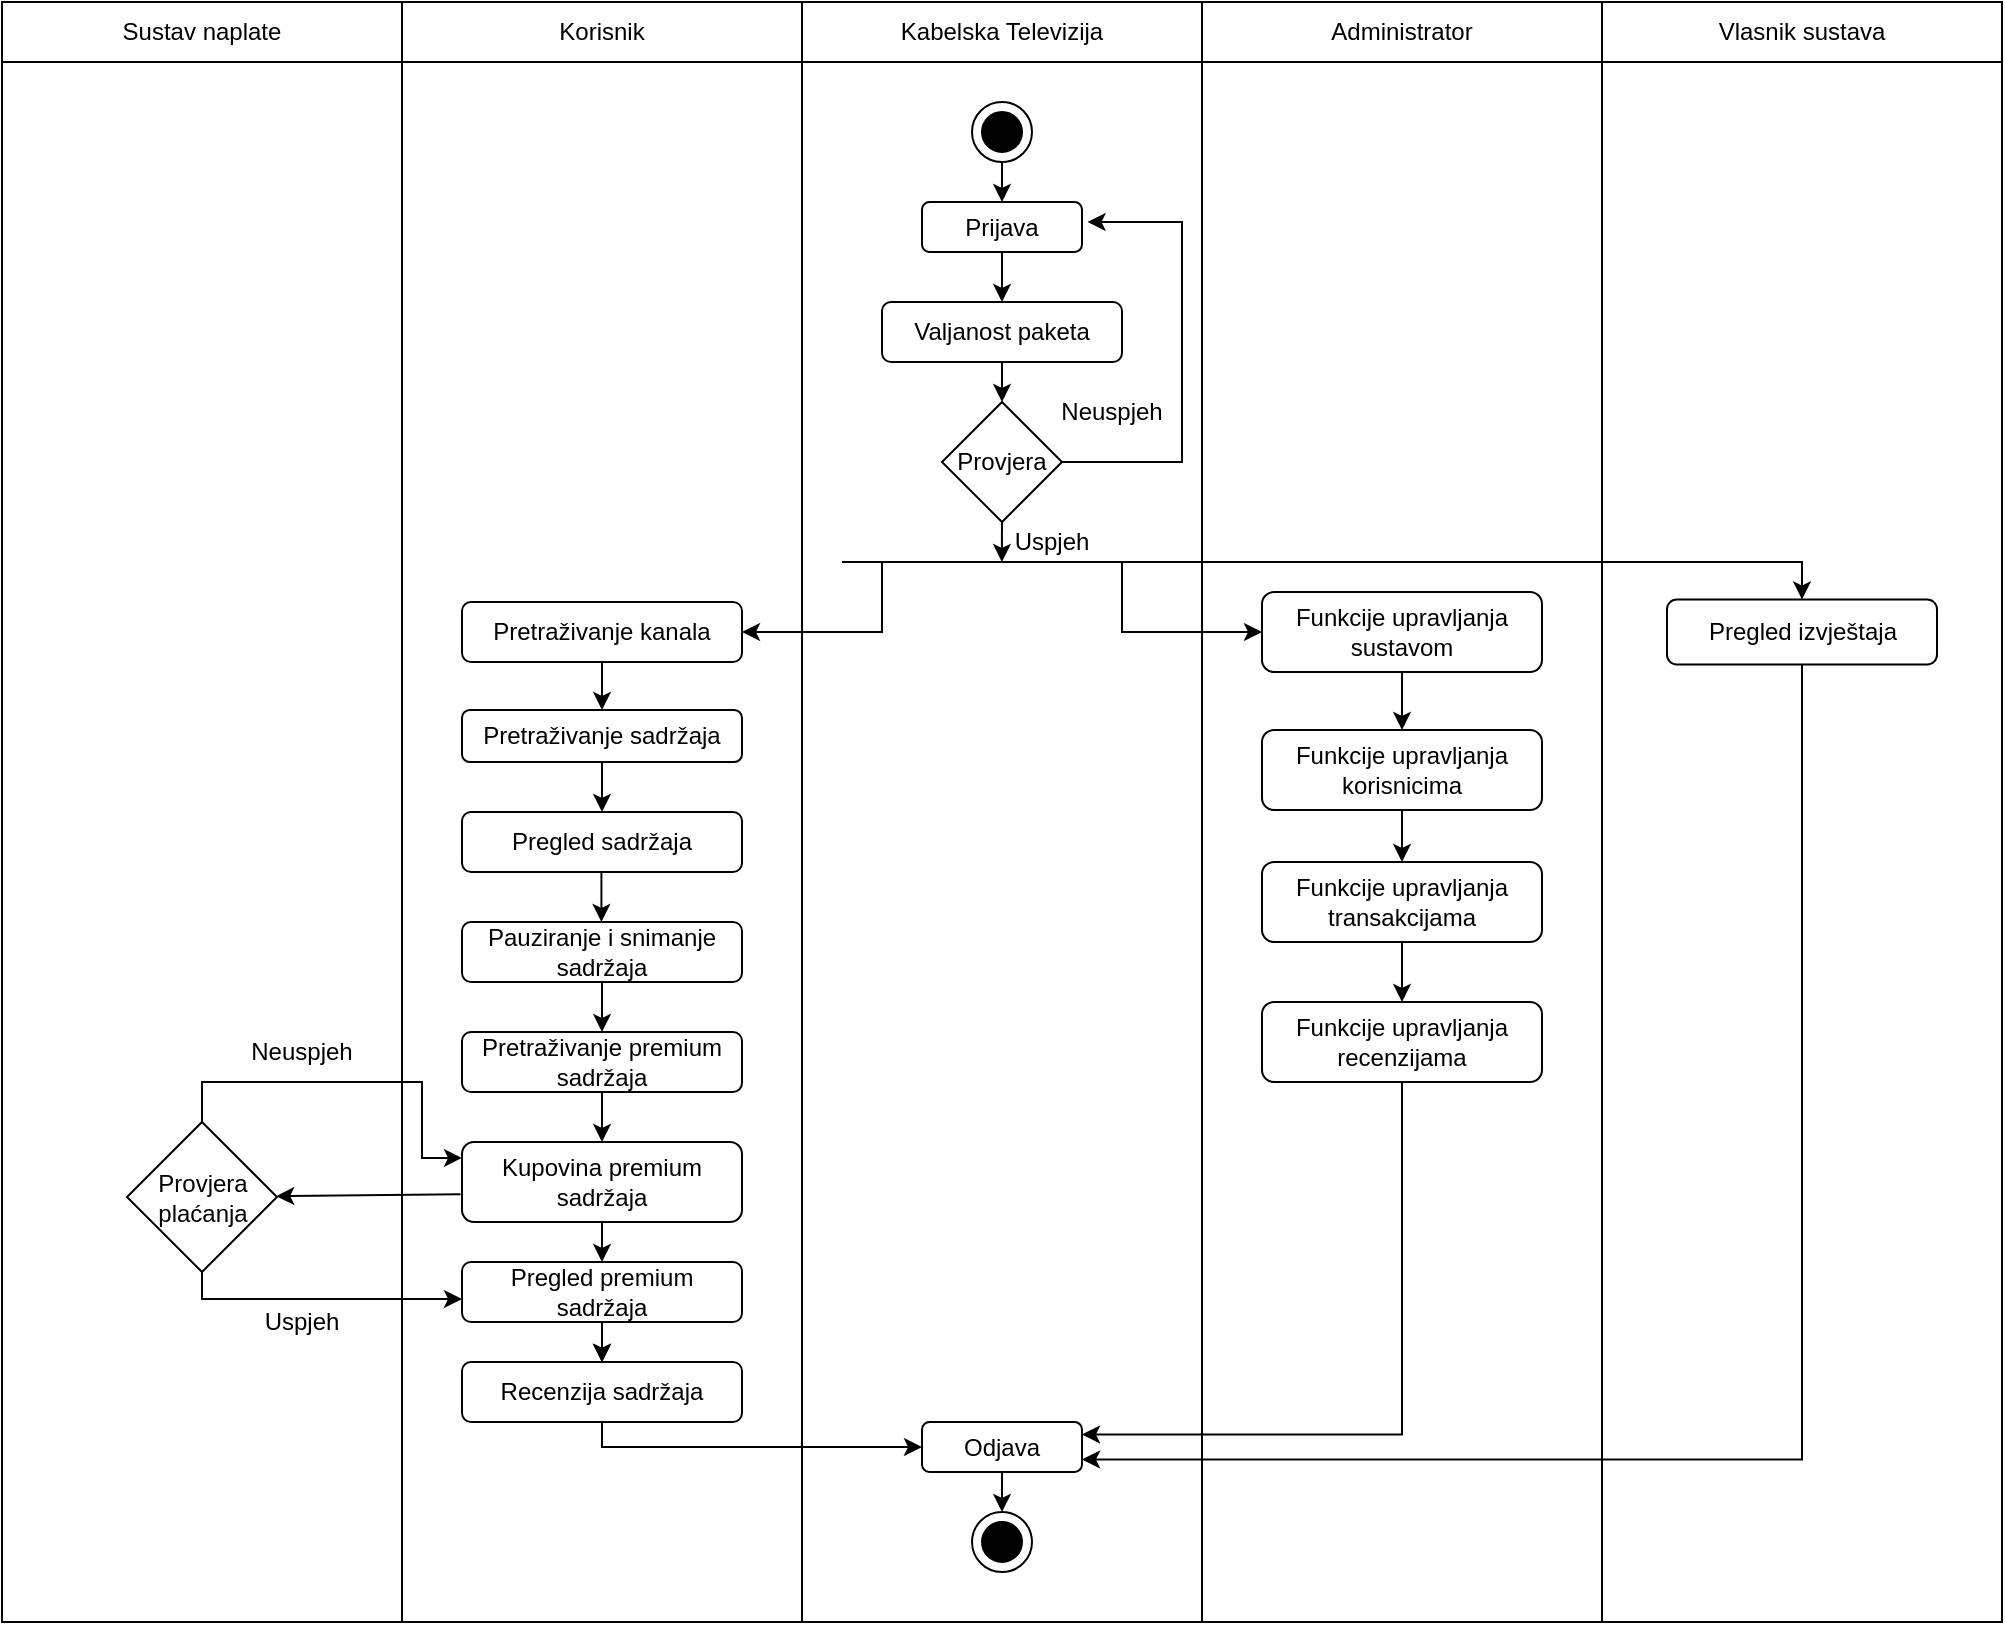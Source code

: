 <mxfile version="21.7.1" type="device">
  <diagram id="07fea595-8f29-1299-0266-81d95cde20df" name="Page-1">
    <mxGraphModel dx="1112" dy="481" grid="1" gridSize="10" guides="1" tooltips="1" connect="1" arrows="1" fold="1" page="1" pageScale="1" pageWidth="1169" pageHeight="827" background="#ffffff" math="0" shadow="0">
      <root>
        <mxCell id="0" />
        <mxCell id="1" parent="0" />
        <mxCell id="k4BbUaHCwSgezbctOqtj-11" value="" style="rounded=0;whiteSpace=wrap;html=1;" vertex="1" parent="1">
          <mxGeometry x="150" y="90" width="200" height="780" as="geometry" />
        </mxCell>
        <mxCell id="k4BbUaHCwSgezbctOqtj-12" value="" style="rounded=0;whiteSpace=wrap;html=1;" vertex="1" parent="1">
          <mxGeometry x="350" y="90" width="200" height="780" as="geometry" />
        </mxCell>
        <mxCell id="k4BbUaHCwSgezbctOqtj-13" value="" style="rounded=0;whiteSpace=wrap;html=1;" vertex="1" parent="1">
          <mxGeometry x="550" y="90" width="200" height="780" as="geometry" />
        </mxCell>
        <mxCell id="k4BbUaHCwSgezbctOqtj-14" value="" style="rounded=0;whiteSpace=wrap;html=1;" vertex="1" parent="1">
          <mxGeometry x="750" y="90" width="200" height="780" as="geometry" />
        </mxCell>
        <mxCell id="k4BbUaHCwSgezbctOqtj-15" value="Korisnik" style="rounded=0;whiteSpace=wrap;html=1;" vertex="1" parent="1">
          <mxGeometry x="350" y="60" width="200" height="30" as="geometry" />
        </mxCell>
        <mxCell id="k4BbUaHCwSgezbctOqtj-16" value="Sustav naplate" style="rounded=0;whiteSpace=wrap;html=1;" vertex="1" parent="1">
          <mxGeometry x="150" y="60" width="200" height="30" as="geometry" />
        </mxCell>
        <mxCell id="k4BbUaHCwSgezbctOqtj-17" value="Kabelska Televizija" style="rounded=0;whiteSpace=wrap;html=1;" vertex="1" parent="1">
          <mxGeometry x="550" y="60" width="200" height="30" as="geometry" />
        </mxCell>
        <mxCell id="k4BbUaHCwSgezbctOqtj-18" value="Administrator" style="rounded=0;whiteSpace=wrap;html=1;" vertex="1" parent="1">
          <mxGeometry x="750" y="60" width="200" height="30" as="geometry" />
        </mxCell>
        <mxCell id="k4BbUaHCwSgezbctOqtj-19" style="edgeStyle=orthogonalEdgeStyle;rounded=0;orthogonalLoop=1;jettySize=auto;html=1;exitX=0.5;exitY=1;exitDx=0;exitDy=0;entryX=0.5;entryY=0;entryDx=0;entryDy=0;" edge="1" parent="1" source="k4BbUaHCwSgezbctOqtj-20" target="k4BbUaHCwSgezbctOqtj-22">
          <mxGeometry relative="1" as="geometry" />
        </mxCell>
        <mxCell id="k4BbUaHCwSgezbctOqtj-20" value="" style="ellipse;whiteSpace=wrap;html=1;aspect=fixed;" vertex="1" parent="1">
          <mxGeometry x="635" y="110" width="30" height="30" as="geometry" />
        </mxCell>
        <mxCell id="k4BbUaHCwSgezbctOqtj-21" style="edgeStyle=orthogonalEdgeStyle;rounded=0;orthogonalLoop=1;jettySize=auto;html=1;exitX=0.5;exitY=1;exitDx=0;exitDy=0;entryX=0.5;entryY=0;entryDx=0;entryDy=0;" edge="1" parent="1" source="k4BbUaHCwSgezbctOqtj-22" target="k4BbUaHCwSgezbctOqtj-24">
          <mxGeometry relative="1" as="geometry" />
        </mxCell>
        <mxCell id="k4BbUaHCwSgezbctOqtj-22" value="Prijava" style="rounded=1;whiteSpace=wrap;html=1;" vertex="1" parent="1">
          <mxGeometry x="610" y="160" width="80" height="25" as="geometry" />
        </mxCell>
        <mxCell id="k4BbUaHCwSgezbctOqtj-23" style="edgeStyle=orthogonalEdgeStyle;rounded=0;orthogonalLoop=1;jettySize=auto;html=1;exitX=0.5;exitY=1;exitDx=0;exitDy=0;entryX=0.5;entryY=0;entryDx=0;entryDy=0;" edge="1" parent="1" source="k4BbUaHCwSgezbctOqtj-24" target="k4BbUaHCwSgezbctOqtj-27">
          <mxGeometry relative="1" as="geometry" />
        </mxCell>
        <mxCell id="k4BbUaHCwSgezbctOqtj-24" value="Valjanost paketa" style="rounded=1;whiteSpace=wrap;html=1;" vertex="1" parent="1">
          <mxGeometry x="590" y="210" width="120" height="30" as="geometry" />
        </mxCell>
        <mxCell id="k4BbUaHCwSgezbctOqtj-25" style="edgeStyle=orthogonalEdgeStyle;rounded=0;orthogonalLoop=1;jettySize=auto;html=1;exitX=1;exitY=0.5;exitDx=0;exitDy=0;entryX=1;entryY=0.5;entryDx=0;entryDy=0;" edge="1" parent="1">
          <mxGeometry relative="1" as="geometry">
            <Array as="points">
              <mxPoint x="740" y="290" />
              <mxPoint x="740" y="170" />
            </Array>
            <mxPoint x="635" y="290.0" as="sourcePoint" />
            <mxPoint x="692.8" y="170" as="targetPoint" />
          </mxGeometry>
        </mxCell>
        <mxCell id="k4BbUaHCwSgezbctOqtj-26" style="edgeStyle=orthogonalEdgeStyle;rounded=0;orthogonalLoop=1;jettySize=auto;html=1;exitX=0.5;exitY=1;exitDx=0;exitDy=0;" edge="1" parent="1" source="k4BbUaHCwSgezbctOqtj-27">
          <mxGeometry relative="1" as="geometry">
            <mxPoint x="649.944" y="340" as="targetPoint" />
          </mxGeometry>
        </mxCell>
        <mxCell id="k4BbUaHCwSgezbctOqtj-27" value="Provjera" style="rhombus;whiteSpace=wrap;html=1;" vertex="1" parent="1">
          <mxGeometry x="620" y="260" width="60" height="60" as="geometry" />
        </mxCell>
        <mxCell id="k4BbUaHCwSgezbctOqtj-28" value="Vlasnik sustava" style="rounded=0;whiteSpace=wrap;html=1;" vertex="1" parent="1">
          <mxGeometry x="950" y="60" width="200" height="30" as="geometry" />
        </mxCell>
        <mxCell id="k4BbUaHCwSgezbctOqtj-29" value="" style="rounded=0;whiteSpace=wrap;html=1;" vertex="1" parent="1">
          <mxGeometry x="950" y="90" width="200" height="780" as="geometry" />
        </mxCell>
        <mxCell id="k4BbUaHCwSgezbctOqtj-30" value="" style="ellipse;whiteSpace=wrap;html=1;aspect=fixed;fillColor=#000000;" vertex="1" parent="1">
          <mxGeometry x="640" y="115" width="20" height="20" as="geometry" />
        </mxCell>
        <mxCell id="k4BbUaHCwSgezbctOqtj-31" value="Neuspjeh" style="text;html=1;strokeColor=none;fillColor=none;align=center;verticalAlign=middle;whiteSpace=wrap;rounded=0;" vertex="1" parent="1">
          <mxGeometry x="680" y="250" width="50" height="30" as="geometry" />
        </mxCell>
        <mxCell id="k4BbUaHCwSgezbctOqtj-32" value="" style="endArrow=none;html=1;rounded=0;" edge="1" parent="1">
          <mxGeometry width="50" height="50" relative="1" as="geometry">
            <mxPoint x="650" y="340" as="sourcePoint" />
            <mxPoint x="710" y="340" as="targetPoint" />
          </mxGeometry>
        </mxCell>
        <mxCell id="k4BbUaHCwSgezbctOqtj-33" value="" style="endArrow=none;html=1;rounded=0;" edge="1" parent="1">
          <mxGeometry width="50" height="50" relative="1" as="geometry">
            <mxPoint x="570" y="340" as="sourcePoint" />
            <mxPoint x="650" y="340" as="targetPoint" />
          </mxGeometry>
        </mxCell>
        <mxCell id="k4BbUaHCwSgezbctOqtj-34" value="Uspjeh" style="text;html=1;strokeColor=none;fillColor=none;align=center;verticalAlign=middle;whiteSpace=wrap;rounded=0;" vertex="1" parent="1">
          <mxGeometry x="650" y="320" width="50" height="20" as="geometry" />
        </mxCell>
        <mxCell id="k4BbUaHCwSgezbctOqtj-35" style="edgeStyle=orthogonalEdgeStyle;rounded=0;orthogonalLoop=1;jettySize=auto;html=1;exitX=0.5;exitY=1;exitDx=0;exitDy=0;entryX=0.5;entryY=0;entryDx=0;entryDy=0;" edge="1" parent="1" source="k4BbUaHCwSgezbctOqtj-36" target="k4BbUaHCwSgezbctOqtj-42">
          <mxGeometry relative="1" as="geometry" />
        </mxCell>
        <mxCell id="k4BbUaHCwSgezbctOqtj-36" value="Pretraživanje kanala" style="rounded=1;whiteSpace=wrap;html=1;" vertex="1" parent="1">
          <mxGeometry x="380" y="360" width="140" height="30" as="geometry" />
        </mxCell>
        <mxCell id="k4BbUaHCwSgezbctOqtj-37" style="edgeStyle=orthogonalEdgeStyle;rounded=0;orthogonalLoop=1;jettySize=auto;html=1;exitX=0.5;exitY=1;exitDx=0;exitDy=0;entryX=0.5;entryY=0;entryDx=0;entryDy=0;" edge="1" parent="1" source="k4BbUaHCwSgezbctOqtj-38" target="k4BbUaHCwSgezbctOqtj-53">
          <mxGeometry relative="1" as="geometry" />
        </mxCell>
        <mxCell id="k4BbUaHCwSgezbctOqtj-38" value="Funkcije upravljanja sustavom" style="rounded=1;whiteSpace=wrap;html=1;" vertex="1" parent="1">
          <mxGeometry x="780" y="355" width="140" height="40" as="geometry" />
        </mxCell>
        <mxCell id="k4BbUaHCwSgezbctOqtj-39" value="" style="endArrow=classic;html=1;rounded=0;entryX=1;entryY=0.5;entryDx=0;entryDy=0;" edge="1" parent="1" target="k4BbUaHCwSgezbctOqtj-36">
          <mxGeometry width="50" height="50" relative="1" as="geometry">
            <mxPoint x="590" y="340" as="sourcePoint" />
            <mxPoint x="700" y="390" as="targetPoint" />
            <Array as="points">
              <mxPoint x="590" y="375" />
            </Array>
          </mxGeometry>
        </mxCell>
        <mxCell id="k4BbUaHCwSgezbctOqtj-40" value="" style="endArrow=classic;html=1;rounded=0;entryX=0;entryY=0.5;entryDx=0;entryDy=0;" edge="1" parent="1" target="k4BbUaHCwSgezbctOqtj-38">
          <mxGeometry width="50" height="50" relative="1" as="geometry">
            <mxPoint x="710" y="340" as="sourcePoint" />
            <mxPoint x="700" y="390" as="targetPoint" />
            <Array as="points">
              <mxPoint x="710" y="375" />
            </Array>
          </mxGeometry>
        </mxCell>
        <mxCell id="k4BbUaHCwSgezbctOqtj-41" style="edgeStyle=orthogonalEdgeStyle;rounded=0;orthogonalLoop=1;jettySize=auto;html=1;exitX=0.5;exitY=1;exitDx=0;exitDy=0;entryX=0.5;entryY=0;entryDx=0;entryDy=0;" edge="1" parent="1" source="k4BbUaHCwSgezbctOqtj-42" target="k4BbUaHCwSgezbctOqtj-44">
          <mxGeometry relative="1" as="geometry" />
        </mxCell>
        <mxCell id="k4BbUaHCwSgezbctOqtj-42" value="Pretraživanje sadržaja" style="rounded=1;whiteSpace=wrap;html=1;" vertex="1" parent="1">
          <mxGeometry x="380" y="414" width="140" height="26" as="geometry" />
        </mxCell>
        <mxCell id="k4BbUaHCwSgezbctOqtj-44" value="Pregled sadržaja" style="rounded=1;whiteSpace=wrap;html=1;" vertex="1" parent="1">
          <mxGeometry x="380" y="465" width="140" height="30" as="geometry" />
        </mxCell>
        <mxCell id="k4BbUaHCwSgezbctOqtj-48" style="edgeStyle=orthogonalEdgeStyle;rounded=0;orthogonalLoop=1;jettySize=auto;html=1;exitX=0.5;exitY=1;exitDx=0;exitDy=0;entryX=0.5;entryY=0;entryDx=0;entryDy=0;" edge="1" parent="1" source="k4BbUaHCwSgezbctOqtj-49" target="k4BbUaHCwSgezbctOqtj-59">
          <mxGeometry relative="1" as="geometry" />
        </mxCell>
        <mxCell id="k4BbUaHCwSgezbctOqtj-49" value="Pauziranje i snimanje&lt;br&gt;sadržaja" style="rounded=1;whiteSpace=wrap;html=1;" vertex="1" parent="1">
          <mxGeometry x="380" y="520" width="140" height="30" as="geometry" />
        </mxCell>
        <mxCell id="k4BbUaHCwSgezbctOqtj-52" style="edgeStyle=orthogonalEdgeStyle;rounded=0;orthogonalLoop=1;jettySize=auto;html=1;exitX=0.5;exitY=1;exitDx=0;exitDy=0;entryX=0.5;entryY=0;entryDx=0;entryDy=0;" edge="1" parent="1" source="k4BbUaHCwSgezbctOqtj-53" target="k4BbUaHCwSgezbctOqtj-55">
          <mxGeometry relative="1" as="geometry" />
        </mxCell>
        <mxCell id="k4BbUaHCwSgezbctOqtj-53" value="Funkcije upravljanja korisnicima" style="rounded=1;whiteSpace=wrap;html=1;" vertex="1" parent="1">
          <mxGeometry x="780" y="424" width="140" height="40" as="geometry" />
        </mxCell>
        <mxCell id="k4BbUaHCwSgezbctOqtj-54" style="edgeStyle=orthogonalEdgeStyle;rounded=0;orthogonalLoop=1;jettySize=auto;html=1;exitX=0.5;exitY=1;exitDx=0;exitDy=0;entryX=0.5;entryY=0;entryDx=0;entryDy=0;" edge="1" parent="1" source="k4BbUaHCwSgezbctOqtj-55" target="k4BbUaHCwSgezbctOqtj-57">
          <mxGeometry relative="1" as="geometry" />
        </mxCell>
        <mxCell id="k4BbUaHCwSgezbctOqtj-55" value="Funkcije upravljanja transakcijama" style="rounded=1;whiteSpace=wrap;html=1;" vertex="1" parent="1">
          <mxGeometry x="780" y="490" width="140" height="40" as="geometry" />
        </mxCell>
        <mxCell id="k4BbUaHCwSgezbctOqtj-56" style="edgeStyle=orthogonalEdgeStyle;rounded=0;orthogonalLoop=1;jettySize=auto;html=1;exitX=0.5;exitY=1;exitDx=0;exitDy=0;entryX=1;entryY=0.25;entryDx=0;entryDy=0;" edge="1" parent="1" source="k4BbUaHCwSgezbctOqtj-57" target="k4BbUaHCwSgezbctOqtj-64">
          <mxGeometry relative="1" as="geometry" />
        </mxCell>
        <mxCell id="k4BbUaHCwSgezbctOqtj-57" value="Funkcije upravljanja recenzijama" style="rounded=1;whiteSpace=wrap;html=1;" vertex="1" parent="1">
          <mxGeometry x="780" y="560" width="140" height="40" as="geometry" />
        </mxCell>
        <mxCell id="k4BbUaHCwSgezbctOqtj-59" value="Pretraživanje premium&lt;br style=&quot;border-color: var(--border-color);&quot;&gt;sadržaja" style="rounded=1;whiteSpace=wrap;html=1;" vertex="1" parent="1">
          <mxGeometry x="380" y="575" width="140" height="30" as="geometry" />
        </mxCell>
        <mxCell id="k4BbUaHCwSgezbctOqtj-60" style="edgeStyle=orthogonalEdgeStyle;rounded=0;orthogonalLoop=1;jettySize=auto;html=1;exitX=0.5;exitY=1;exitDx=0;exitDy=0;entryX=1;entryY=0.75;entryDx=0;entryDy=0;" edge="1" parent="1" source="k4BbUaHCwSgezbctOqtj-61" target="k4BbUaHCwSgezbctOqtj-64">
          <mxGeometry relative="1" as="geometry" />
        </mxCell>
        <mxCell id="k4BbUaHCwSgezbctOqtj-61" value="Pregled izvještaja" style="rounded=1;whiteSpace=wrap;html=1;" vertex="1" parent="1">
          <mxGeometry x="982.5" y="358.75" width="135" height="32.5" as="geometry" />
        </mxCell>
        <mxCell id="k4BbUaHCwSgezbctOqtj-62" value="" style="endArrow=classic;html=1;rounded=0;entryX=0.5;entryY=0;entryDx=0;entryDy=0;" edge="1" parent="1" target="k4BbUaHCwSgezbctOqtj-61">
          <mxGeometry width="50" height="50" relative="1" as="geometry">
            <mxPoint x="710" y="340" as="sourcePoint" />
            <mxPoint x="790" y="430" as="targetPoint" />
            <Array as="points">
              <mxPoint x="1050" y="340" />
            </Array>
          </mxGeometry>
        </mxCell>
        <mxCell id="k4BbUaHCwSgezbctOqtj-63" style="edgeStyle=orthogonalEdgeStyle;rounded=0;orthogonalLoop=1;jettySize=auto;html=1;exitX=0.5;exitY=1;exitDx=0;exitDy=0;entryX=0.5;entryY=0;entryDx=0;entryDy=0;" edge="1" parent="1" source="k4BbUaHCwSgezbctOqtj-64" target="k4BbUaHCwSgezbctOqtj-65">
          <mxGeometry relative="1" as="geometry" />
        </mxCell>
        <mxCell id="k4BbUaHCwSgezbctOqtj-64" value="Odjava" style="rounded=1;whiteSpace=wrap;html=1;" vertex="1" parent="1">
          <mxGeometry x="610" y="770" width="80" height="25" as="geometry" />
        </mxCell>
        <mxCell id="k4BbUaHCwSgezbctOqtj-65" value="" style="ellipse;whiteSpace=wrap;html=1;aspect=fixed;" vertex="1" parent="1">
          <mxGeometry x="635" y="815" width="30" height="30" as="geometry" />
        </mxCell>
        <mxCell id="k4BbUaHCwSgezbctOqtj-66" value="" style="ellipse;whiteSpace=wrap;html=1;aspect=fixed;fillColor=#000000;" vertex="1" parent="1">
          <mxGeometry x="640" y="820" width="20" height="20" as="geometry" />
        </mxCell>
        <mxCell id="k4BbUaHCwSgezbctOqtj-71" style="edgeStyle=orthogonalEdgeStyle;rounded=0;orthogonalLoop=1;jettySize=auto;html=1;exitX=0.5;exitY=1;exitDx=0;exitDy=0;entryX=0;entryY=0.5;entryDx=0;entryDy=0;" edge="1" parent="1">
          <mxGeometry relative="1" as="geometry">
            <mxPoint x="450" y="770" as="sourcePoint" />
            <mxPoint x="610" y="782.5" as="targetPoint" />
            <Array as="points">
              <mxPoint x="450" y="782.51" />
            </Array>
          </mxGeometry>
        </mxCell>
        <mxCell id="k4BbUaHCwSgezbctOqtj-72" style="edgeStyle=orthogonalEdgeStyle;rounded=0;orthogonalLoop=1;jettySize=auto;html=1;exitX=0.5;exitY=1;exitDx=0;exitDy=0;entryX=0.5;entryY=0;entryDx=0;entryDy=0;" edge="1" parent="1" target="k4BbUaHCwSgezbctOqtj-73" source="k4BbUaHCwSgezbctOqtj-59">
          <mxGeometry relative="1" as="geometry">
            <mxPoint x="450" y="610" as="sourcePoint" />
          </mxGeometry>
        </mxCell>
        <mxCell id="k4BbUaHCwSgezbctOqtj-73" value="Kupovina premium sadržaja" style="rounded=1;whiteSpace=wrap;html=1;" vertex="1" parent="1">
          <mxGeometry x="380" y="630" width="140" height="40" as="geometry" />
        </mxCell>
        <mxCell id="k4BbUaHCwSgezbctOqtj-74" style="edgeStyle=orthogonalEdgeStyle;rounded=0;orthogonalLoop=1;jettySize=auto;html=1;entryX=0.5;entryY=0;entryDx=0;entryDy=0;" edge="1" parent="1" target="k4BbUaHCwSgezbctOqtj-75">
          <mxGeometry relative="1" as="geometry">
            <mxPoint x="450" y="670" as="sourcePoint" />
          </mxGeometry>
        </mxCell>
        <mxCell id="k4BbUaHCwSgezbctOqtj-92" value="" style="edgeStyle=orthogonalEdgeStyle;rounded=0;orthogonalLoop=1;jettySize=auto;html=1;" edge="1" parent="1" source="k4BbUaHCwSgezbctOqtj-75" target="k4BbUaHCwSgezbctOqtj-77">
          <mxGeometry relative="1" as="geometry" />
        </mxCell>
        <mxCell id="k4BbUaHCwSgezbctOqtj-93" value="" style="edgeStyle=orthogonalEdgeStyle;rounded=0;orthogonalLoop=1;jettySize=auto;html=1;" edge="1" parent="1" source="k4BbUaHCwSgezbctOqtj-75" target="k4BbUaHCwSgezbctOqtj-77">
          <mxGeometry relative="1" as="geometry" />
        </mxCell>
        <mxCell id="k4BbUaHCwSgezbctOqtj-75" value="Pregled premium sadržaja" style="rounded=1;whiteSpace=wrap;html=1;" vertex="1" parent="1">
          <mxGeometry x="380" y="690" width="140" height="30" as="geometry" />
        </mxCell>
        <mxCell id="k4BbUaHCwSgezbctOqtj-76" style="edgeStyle=orthogonalEdgeStyle;rounded=0;orthogonalLoop=1;jettySize=auto;html=1;entryX=0.5;entryY=0;entryDx=0;entryDy=0;" edge="1" parent="1" target="k4BbUaHCwSgezbctOqtj-77">
          <mxGeometry relative="1" as="geometry">
            <mxPoint x="450" y="720" as="sourcePoint" />
          </mxGeometry>
        </mxCell>
        <mxCell id="k4BbUaHCwSgezbctOqtj-77" value="Recenzija sadržaja" style="rounded=1;whiteSpace=wrap;html=1;" vertex="1" parent="1">
          <mxGeometry x="380" y="740" width="140" height="30" as="geometry" />
        </mxCell>
        <mxCell id="k4BbUaHCwSgezbctOqtj-81" value="Provjera&lt;br&gt;plaćanja" style="rhombus;whiteSpace=wrap;html=1;" vertex="1" parent="1">
          <mxGeometry x="212.5" y="620" width="75" height="75" as="geometry" />
        </mxCell>
        <mxCell id="k4BbUaHCwSgezbctOqtj-82" style="edgeStyle=orthogonalEdgeStyle;rounded=0;orthogonalLoop=1;jettySize=auto;html=1;entryX=0;entryY=0.25;entryDx=0;entryDy=0;" edge="1" parent="1">
          <mxGeometry relative="1" as="geometry">
            <Array as="points">
              <mxPoint x="250" y="599.98" />
              <mxPoint x="360" y="599.98" />
              <mxPoint x="360" y="637.98" />
            </Array>
            <mxPoint x="250" y="620" as="sourcePoint" />
            <mxPoint x="380" y="637.98" as="targetPoint" />
          </mxGeometry>
        </mxCell>
        <mxCell id="k4BbUaHCwSgezbctOqtj-83" style="edgeStyle=orthogonalEdgeStyle;rounded=0;orthogonalLoop=1;jettySize=auto;html=1;exitX=0.5;exitY=1;exitDx=0;exitDy=0;entryX=0;entryY=0.5;entryDx=0;entryDy=0;" edge="1" parent="1" source="k4BbUaHCwSgezbctOqtj-81">
          <mxGeometry relative="1" as="geometry">
            <Array as="points">
              <mxPoint x="250" y="708" />
            </Array>
            <mxPoint x="250.0" y="650" as="sourcePoint" />
            <mxPoint x="380" y="708.5" as="targetPoint" />
          </mxGeometry>
        </mxCell>
        <mxCell id="k4BbUaHCwSgezbctOqtj-84" value="Uspjeh" style="text;html=1;strokeColor=none;fillColor=none;align=center;verticalAlign=middle;whiteSpace=wrap;rounded=0;" vertex="1" parent="1">
          <mxGeometry x="260" y="710" width="80" height="20" as="geometry" />
        </mxCell>
        <mxCell id="k4BbUaHCwSgezbctOqtj-85" value="Neuspjeh" style="text;html=1;strokeColor=none;fillColor=none;align=center;verticalAlign=middle;whiteSpace=wrap;rounded=0;" vertex="1" parent="1">
          <mxGeometry x="255" y="575" width="90" height="20" as="geometry" />
        </mxCell>
        <mxCell id="k4BbUaHCwSgezbctOqtj-86" value="" style="endArrow=classic;html=1;rounded=0;exitX=-0.005;exitY=0.653;exitDx=0;exitDy=0;exitPerimeter=0;" edge="1" parent="1" source="k4BbUaHCwSgezbctOqtj-73" target="k4BbUaHCwSgezbctOqtj-81">
          <mxGeometry width="50" height="50" relative="1" as="geometry">
            <mxPoint x="380" y="658" as="sourcePoint" />
            <mxPoint x="630" y="680" as="targetPoint" />
          </mxGeometry>
        </mxCell>
        <mxCell id="k4BbUaHCwSgezbctOqtj-91" style="edgeStyle=orthogonalEdgeStyle;rounded=0;orthogonalLoop=1;jettySize=auto;html=1;exitX=0.5;exitY=1;exitDx=0;exitDy=0;entryX=0.5;entryY=0;entryDx=0;entryDy=0;" edge="1" parent="1">
          <mxGeometry relative="1" as="geometry">
            <mxPoint x="449.71" y="495" as="sourcePoint" />
            <mxPoint x="449.71" y="520" as="targetPoint" />
          </mxGeometry>
        </mxCell>
      </root>
    </mxGraphModel>
  </diagram>
</mxfile>
